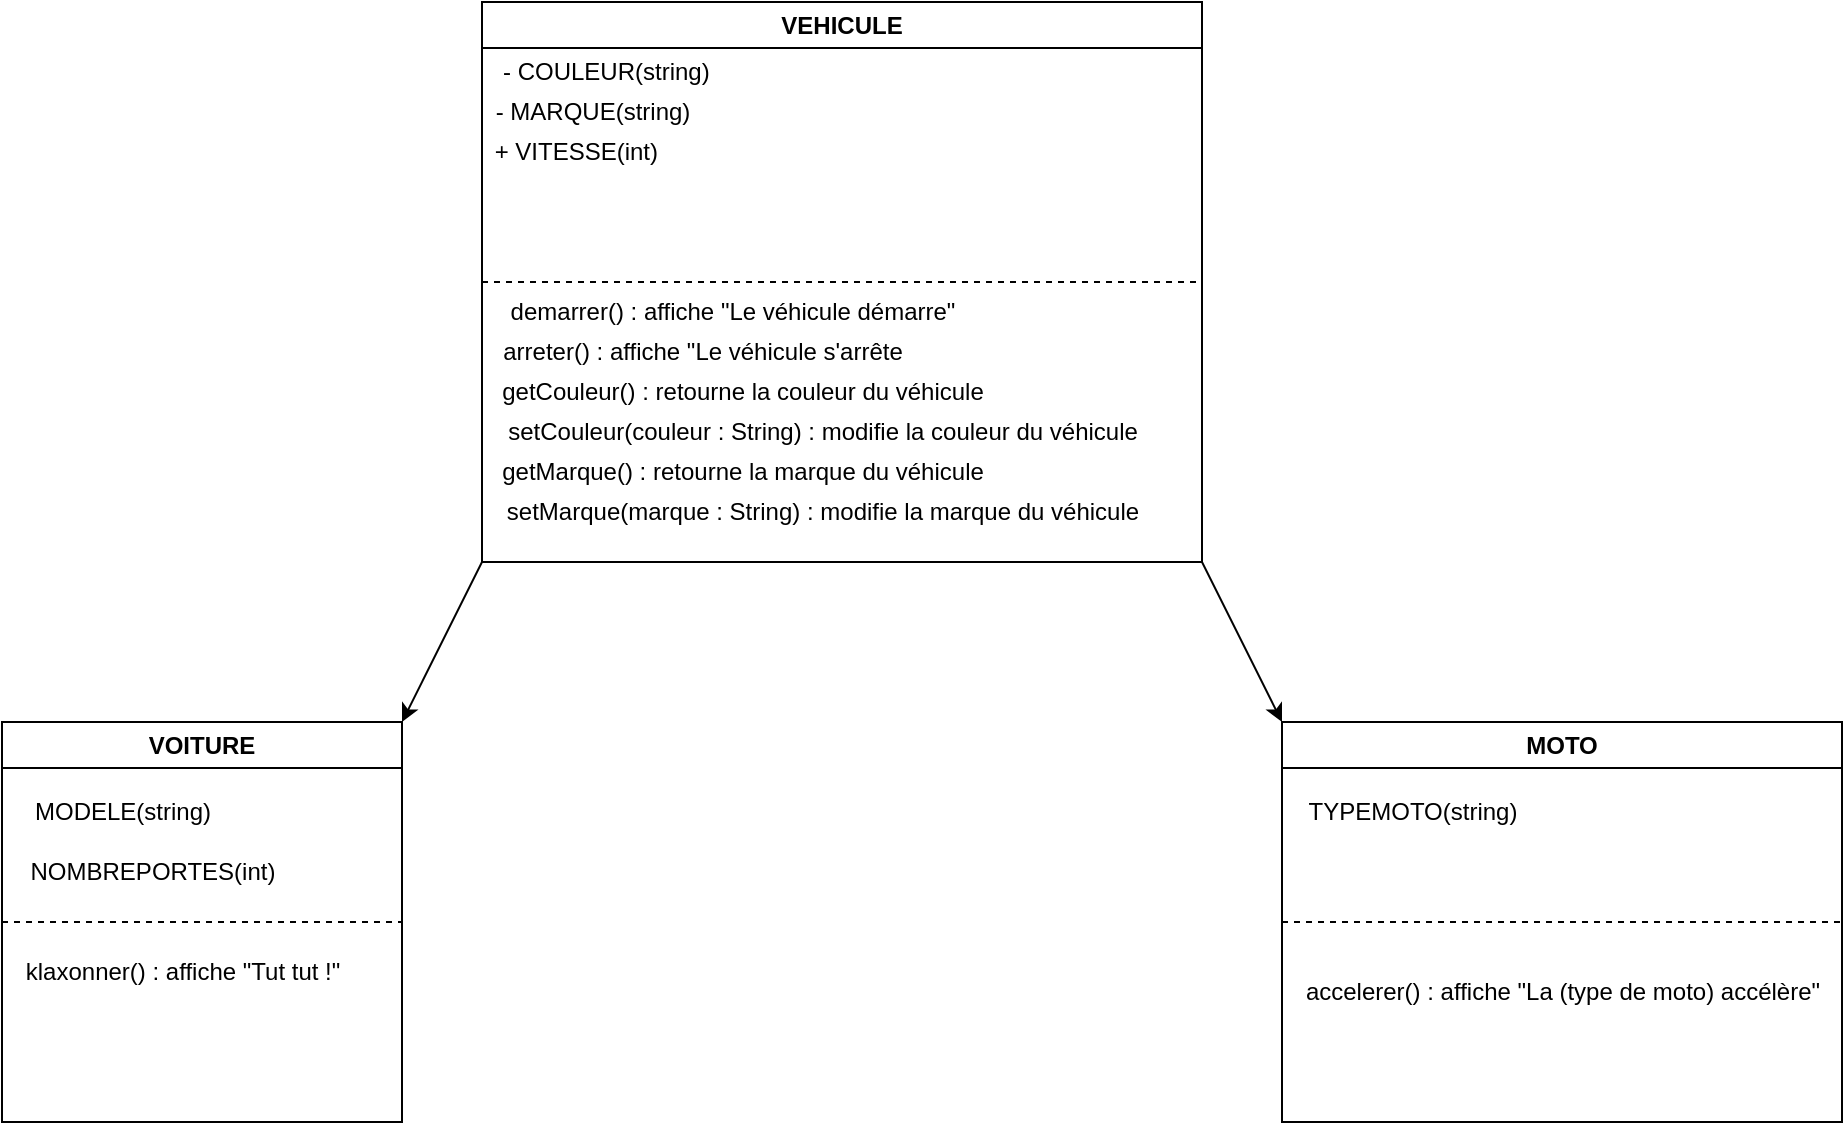 <mxfile version="21.8.2" type="github">
  <diagram name="Page-1" id="2YBvvXClWsGukQMizWep">
    <mxGraphModel dx="2650" dy="903" grid="1" gridSize="10" guides="1" tooltips="1" connect="1" arrows="1" fold="1" page="1" pageScale="1" pageWidth="850" pageHeight="1100" math="0" shadow="0">
      <root>
        <mxCell id="0" />
        <mxCell id="1" parent="0" />
        <mxCell id="LDZOGL6RjCqKWwn9CAl1-1" value="VEHICULE" style="swimlane;whiteSpace=wrap;html=1;" vertex="1" parent="1">
          <mxGeometry x="120" y="80" width="360" height="280" as="geometry" />
        </mxCell>
        <mxCell id="LDZOGL6RjCqKWwn9CAl1-2" value="&amp;nbsp;- COULEUR(string)" style="text;html=1;align=center;verticalAlign=middle;resizable=0;points=[];autosize=1;strokeColor=none;fillColor=none;" vertex="1" parent="LDZOGL6RjCqKWwn9CAl1-1">
          <mxGeometry x="-5" y="20" width="130" height="30" as="geometry" />
        </mxCell>
        <mxCell id="LDZOGL6RjCqKWwn9CAl1-7" value="- MARQUE(string)" style="text;html=1;align=center;verticalAlign=middle;resizable=0;points=[];autosize=1;strokeColor=none;fillColor=none;" vertex="1" parent="LDZOGL6RjCqKWwn9CAl1-1">
          <mxGeometry x="-5" y="40" width="120" height="30" as="geometry" />
        </mxCell>
        <mxCell id="LDZOGL6RjCqKWwn9CAl1-8" value="+ VITESSE(int)&amp;nbsp; &amp;nbsp; &amp;nbsp;" style="text;html=1;align=center;verticalAlign=middle;resizable=0;points=[];autosize=1;strokeColor=none;fillColor=none;" vertex="1" parent="LDZOGL6RjCqKWwn9CAl1-1">
          <mxGeometry x="-5" y="60" width="120" height="30" as="geometry" />
        </mxCell>
        <mxCell id="LDZOGL6RjCqKWwn9CAl1-10" value="demarrer() : affiche &quot;Le véhicule démarre&quot;&lt;br&gt;" style="text;html=1;align=center;verticalAlign=middle;resizable=0;points=[];autosize=1;strokeColor=none;fillColor=none;" vertex="1" parent="LDZOGL6RjCqKWwn9CAl1-1">
          <mxGeometry y="140" width="250" height="30" as="geometry" />
        </mxCell>
        <mxCell id="LDZOGL6RjCqKWwn9CAl1-11" value="arreter() : affiche &quot;Le véhicule s&#39;arrête" style="text;html=1;align=center;verticalAlign=middle;resizable=0;points=[];autosize=1;strokeColor=none;fillColor=none;" vertex="1" parent="LDZOGL6RjCqKWwn9CAl1-1">
          <mxGeometry y="160" width="220" height="30" as="geometry" />
        </mxCell>
        <mxCell id="LDZOGL6RjCqKWwn9CAl1-21" value="getCouleur() : retourne la couleur du véhicule" style="text;html=1;align=center;verticalAlign=middle;resizable=0;points=[];autosize=1;strokeColor=none;fillColor=none;" vertex="1" parent="LDZOGL6RjCqKWwn9CAl1-1">
          <mxGeometry y="180" width="260" height="30" as="geometry" />
        </mxCell>
        <mxCell id="LDZOGL6RjCqKWwn9CAl1-22" value="setCouleur(couleur : String) : modifie la couleur du véhicule" style="text;html=1;align=center;verticalAlign=middle;resizable=0;points=[];autosize=1;strokeColor=none;fillColor=none;" vertex="1" parent="LDZOGL6RjCqKWwn9CAl1-1">
          <mxGeometry y="200" width="340" height="30" as="geometry" />
        </mxCell>
        <mxCell id="LDZOGL6RjCqKWwn9CAl1-23" value="getMarque() : retourne la marque du véhicule" style="text;html=1;align=center;verticalAlign=middle;resizable=0;points=[];autosize=1;strokeColor=none;fillColor=none;" vertex="1" parent="LDZOGL6RjCqKWwn9CAl1-1">
          <mxGeometry y="220" width="260" height="30" as="geometry" />
        </mxCell>
        <mxCell id="LDZOGL6RjCqKWwn9CAl1-24" value="setMarque(marque : String) : modifie la marque du véhicule" style="text;html=1;align=center;verticalAlign=middle;resizable=0;points=[];autosize=1;strokeColor=none;fillColor=none;" vertex="1" parent="LDZOGL6RjCqKWwn9CAl1-1">
          <mxGeometry y="240" width="340" height="30" as="geometry" />
        </mxCell>
        <mxCell id="LDZOGL6RjCqKWwn9CAl1-3" value="MOTO" style="swimlane;whiteSpace=wrap;html=1;startSize=23;" vertex="1" parent="1">
          <mxGeometry x="520" y="440" width="280" height="200" as="geometry" />
        </mxCell>
        <mxCell id="LDZOGL6RjCqKWwn9CAl1-18" value="TYPEMOTO(string)" style="text;html=1;align=center;verticalAlign=middle;resizable=0;points=[];autosize=1;strokeColor=none;fillColor=none;" vertex="1" parent="LDZOGL6RjCqKWwn9CAl1-3">
          <mxGeometry y="30" width="130" height="30" as="geometry" />
        </mxCell>
        <mxCell id="LDZOGL6RjCqKWwn9CAl1-20" value="accelerer() : affiche &quot;La (type de moto) accélère&quot;" style="text;html=1;align=center;verticalAlign=middle;resizable=0;points=[];autosize=1;strokeColor=none;fillColor=none;" vertex="1" parent="LDZOGL6RjCqKWwn9CAl1-3">
          <mxGeometry y="120" width="280" height="30" as="geometry" />
        </mxCell>
        <mxCell id="LDZOGL6RjCqKWwn9CAl1-4" value="" style="endArrow=classic;html=1;rounded=0;entryX=0;entryY=0;entryDx=0;entryDy=0;exitX=1;exitY=1;exitDx=0;exitDy=0;" edge="1" parent="1" source="LDZOGL6RjCqKWwn9CAl1-1" target="LDZOGL6RjCqKWwn9CAl1-3">
          <mxGeometry width="50" height="50" relative="1" as="geometry">
            <mxPoint x="240" y="230" as="sourcePoint" />
            <mxPoint x="290" y="180" as="targetPoint" />
          </mxGeometry>
        </mxCell>
        <mxCell id="LDZOGL6RjCqKWwn9CAl1-5" value="VOITURE" style="swimlane;whiteSpace=wrap;html=1;startSize=23;" vertex="1" parent="1">
          <mxGeometry x="-120" y="440" width="200" height="200" as="geometry" />
        </mxCell>
        <mxCell id="LDZOGL6RjCqKWwn9CAl1-14" value="MODELE(string)" style="text;html=1;align=center;verticalAlign=middle;resizable=0;points=[];autosize=1;strokeColor=none;fillColor=none;" vertex="1" parent="LDZOGL6RjCqKWwn9CAl1-5">
          <mxGeometry x="5" y="30" width="110" height="30" as="geometry" />
        </mxCell>
        <mxCell id="LDZOGL6RjCqKWwn9CAl1-15" value="NOMBREPORTES(int)" style="text;html=1;align=center;verticalAlign=middle;resizable=0;points=[];autosize=1;strokeColor=none;fillColor=none;" vertex="1" parent="LDZOGL6RjCqKWwn9CAl1-5">
          <mxGeometry y="60" width="150" height="30" as="geometry" />
        </mxCell>
        <mxCell id="LDZOGL6RjCqKWwn9CAl1-17" value="klaxonner() : affiche &quot;Tut tut !&quot;" style="text;html=1;align=center;verticalAlign=middle;resizable=0;points=[];autosize=1;strokeColor=none;fillColor=none;" vertex="1" parent="LDZOGL6RjCqKWwn9CAl1-5">
          <mxGeometry y="110" width="180" height="30" as="geometry" />
        </mxCell>
        <mxCell id="LDZOGL6RjCqKWwn9CAl1-6" value="" style="endArrow=classic;html=1;rounded=0;exitX=0;exitY=1;exitDx=0;exitDy=0;entryX=1;entryY=0;entryDx=0;entryDy=0;" edge="1" parent="1" source="LDZOGL6RjCqKWwn9CAl1-1" target="LDZOGL6RjCqKWwn9CAl1-5">
          <mxGeometry width="50" height="50" relative="1" as="geometry">
            <mxPoint x="240" y="210" as="sourcePoint" />
            <mxPoint x="290" y="160" as="targetPoint" />
          </mxGeometry>
        </mxCell>
        <mxCell id="LDZOGL6RjCqKWwn9CAl1-13" value="" style="endArrow=none;dashed=1;html=1;rounded=0;entryX=1;entryY=0.5;entryDx=0;entryDy=0;exitX=0;exitY=0.5;exitDx=0;exitDy=0;" edge="1" parent="1" source="LDZOGL6RjCqKWwn9CAl1-1" target="LDZOGL6RjCqKWwn9CAl1-1">
          <mxGeometry width="50" height="50" relative="1" as="geometry">
            <mxPoint x="200" y="300" as="sourcePoint" />
            <mxPoint x="250" y="250" as="targetPoint" />
          </mxGeometry>
        </mxCell>
        <mxCell id="LDZOGL6RjCqKWwn9CAl1-16" value="" style="endArrow=none;dashed=1;html=1;rounded=0;entryX=1;entryY=0.5;entryDx=0;entryDy=0;exitX=0;exitY=0.5;exitDx=0;exitDy=0;" edge="1" parent="1" source="LDZOGL6RjCqKWwn9CAl1-5" target="LDZOGL6RjCqKWwn9CAl1-5">
          <mxGeometry width="50" height="50" relative="1" as="geometry">
            <mxPoint x="-10" y="390" as="sourcePoint" />
            <mxPoint x="40" y="340" as="targetPoint" />
          </mxGeometry>
        </mxCell>
        <mxCell id="LDZOGL6RjCqKWwn9CAl1-19" value="" style="endArrow=none;dashed=1;html=1;rounded=0;exitX=0;exitY=0.5;exitDx=0;exitDy=0;entryX=1;entryY=0.5;entryDx=0;entryDy=0;" edge="1" parent="1" source="LDZOGL6RjCqKWwn9CAl1-3" target="LDZOGL6RjCqKWwn9CAl1-3">
          <mxGeometry width="50" height="50" relative="1" as="geometry">
            <mxPoint x="450" y="360" as="sourcePoint" />
            <mxPoint x="500" y="310" as="targetPoint" />
          </mxGeometry>
        </mxCell>
      </root>
    </mxGraphModel>
  </diagram>
</mxfile>
